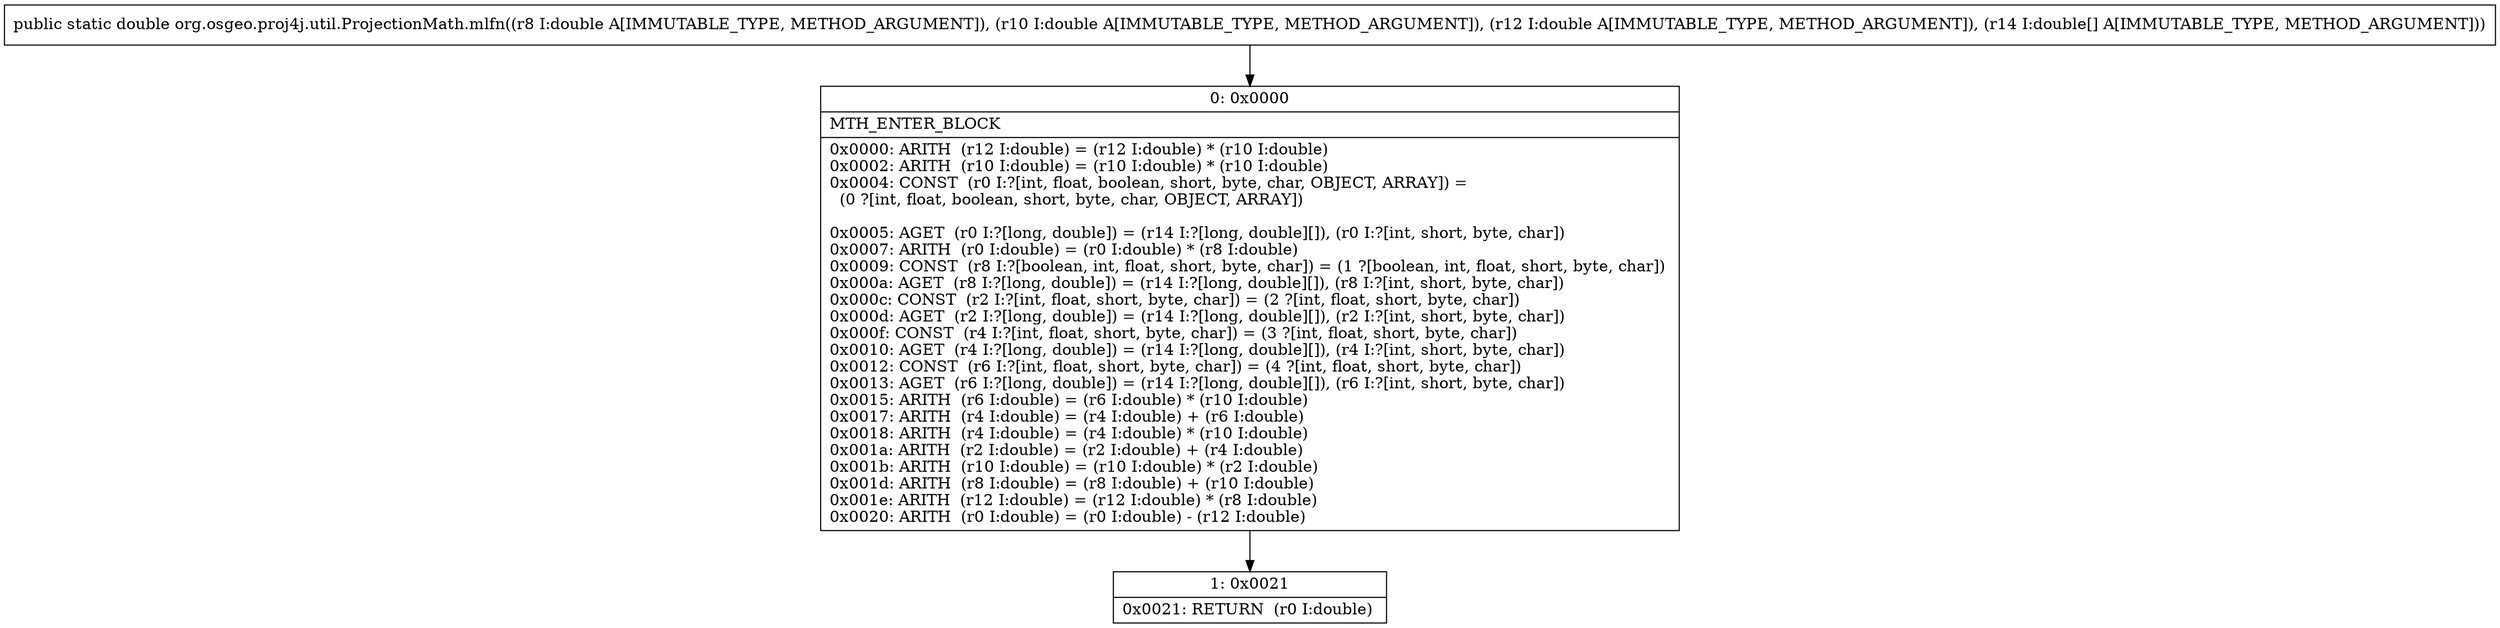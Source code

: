 digraph "CFG fororg.osgeo.proj4j.util.ProjectionMath.mlfn(DDD[D)D" {
Node_0 [shape=record,label="{0\:\ 0x0000|MTH_ENTER_BLOCK\l|0x0000: ARITH  (r12 I:double) = (r12 I:double) * (r10 I:double) \l0x0002: ARITH  (r10 I:double) = (r10 I:double) * (r10 I:double) \l0x0004: CONST  (r0 I:?[int, float, boolean, short, byte, char, OBJECT, ARRAY]) = \l  (0 ?[int, float, boolean, short, byte, char, OBJECT, ARRAY])\l \l0x0005: AGET  (r0 I:?[long, double]) = (r14 I:?[long, double][]), (r0 I:?[int, short, byte, char]) \l0x0007: ARITH  (r0 I:double) = (r0 I:double) * (r8 I:double) \l0x0009: CONST  (r8 I:?[boolean, int, float, short, byte, char]) = (1 ?[boolean, int, float, short, byte, char]) \l0x000a: AGET  (r8 I:?[long, double]) = (r14 I:?[long, double][]), (r8 I:?[int, short, byte, char]) \l0x000c: CONST  (r2 I:?[int, float, short, byte, char]) = (2 ?[int, float, short, byte, char]) \l0x000d: AGET  (r2 I:?[long, double]) = (r14 I:?[long, double][]), (r2 I:?[int, short, byte, char]) \l0x000f: CONST  (r4 I:?[int, float, short, byte, char]) = (3 ?[int, float, short, byte, char]) \l0x0010: AGET  (r4 I:?[long, double]) = (r14 I:?[long, double][]), (r4 I:?[int, short, byte, char]) \l0x0012: CONST  (r6 I:?[int, float, short, byte, char]) = (4 ?[int, float, short, byte, char]) \l0x0013: AGET  (r6 I:?[long, double]) = (r14 I:?[long, double][]), (r6 I:?[int, short, byte, char]) \l0x0015: ARITH  (r6 I:double) = (r6 I:double) * (r10 I:double) \l0x0017: ARITH  (r4 I:double) = (r4 I:double) + (r6 I:double) \l0x0018: ARITH  (r4 I:double) = (r4 I:double) * (r10 I:double) \l0x001a: ARITH  (r2 I:double) = (r2 I:double) + (r4 I:double) \l0x001b: ARITH  (r10 I:double) = (r10 I:double) * (r2 I:double) \l0x001d: ARITH  (r8 I:double) = (r8 I:double) + (r10 I:double) \l0x001e: ARITH  (r12 I:double) = (r12 I:double) * (r8 I:double) \l0x0020: ARITH  (r0 I:double) = (r0 I:double) \- (r12 I:double) \l}"];
Node_1 [shape=record,label="{1\:\ 0x0021|0x0021: RETURN  (r0 I:double) \l}"];
MethodNode[shape=record,label="{public static double org.osgeo.proj4j.util.ProjectionMath.mlfn((r8 I:double A[IMMUTABLE_TYPE, METHOD_ARGUMENT]), (r10 I:double A[IMMUTABLE_TYPE, METHOD_ARGUMENT]), (r12 I:double A[IMMUTABLE_TYPE, METHOD_ARGUMENT]), (r14 I:double[] A[IMMUTABLE_TYPE, METHOD_ARGUMENT])) }"];
MethodNode -> Node_0;
Node_0 -> Node_1;
}

